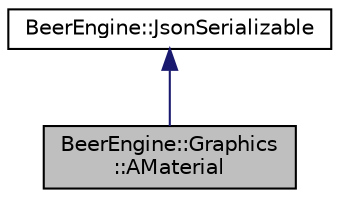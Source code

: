 digraph "BeerEngine::Graphics::AMaterial"
{
  edge [fontname="Helvetica",fontsize="10",labelfontname="Helvetica",labelfontsize="10"];
  node [fontname="Helvetica",fontsize="10",shape=record];
  Node2 [label="BeerEngine::Graphics\l::AMaterial",height=0.2,width=0.4,color="black", fillcolor="grey75", style="filled", fontcolor="black"];
  Node3 -> Node2 [dir="back",color="midnightblue",fontsize="10",style="solid",fontname="Helvetica"];
  Node3 [label="BeerEngine::JsonSerializable",height=0.2,width=0.4,color="black", fillcolor="white", style="filled",URL="$class_beer_engine_1_1_json_serializable.html"];
}
